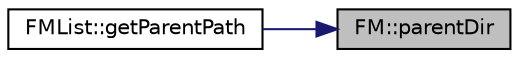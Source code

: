 digraph "FM::parentDir"
{
 // INTERACTIVE_SVG=YES
 // LATEX_PDF_SIZE
  edge [fontname="Helvetica",fontsize="10",labelfontname="Helvetica",labelfontsize="10"];
  node [fontname="Helvetica",fontsize="10",shape=record];
  rankdir="RL";
  Node456 [label="FM::parentDir",height=0.2,width=0.4,color="black", fillcolor="grey75", style="filled", fontcolor="black",tooltip=" "];
  Node456 -> Node457 [dir="back",color="midnightblue",fontsize="10",style="solid",fontname="Helvetica"];
  Node457 [label="FMList::getParentPath",height=0.2,width=0.4,color="black", fillcolor="white", style="filled",URL="$class_f_m_list.html#a68bff67ce51240f2b255757d9f48f5df",tooltip=" "];
}
